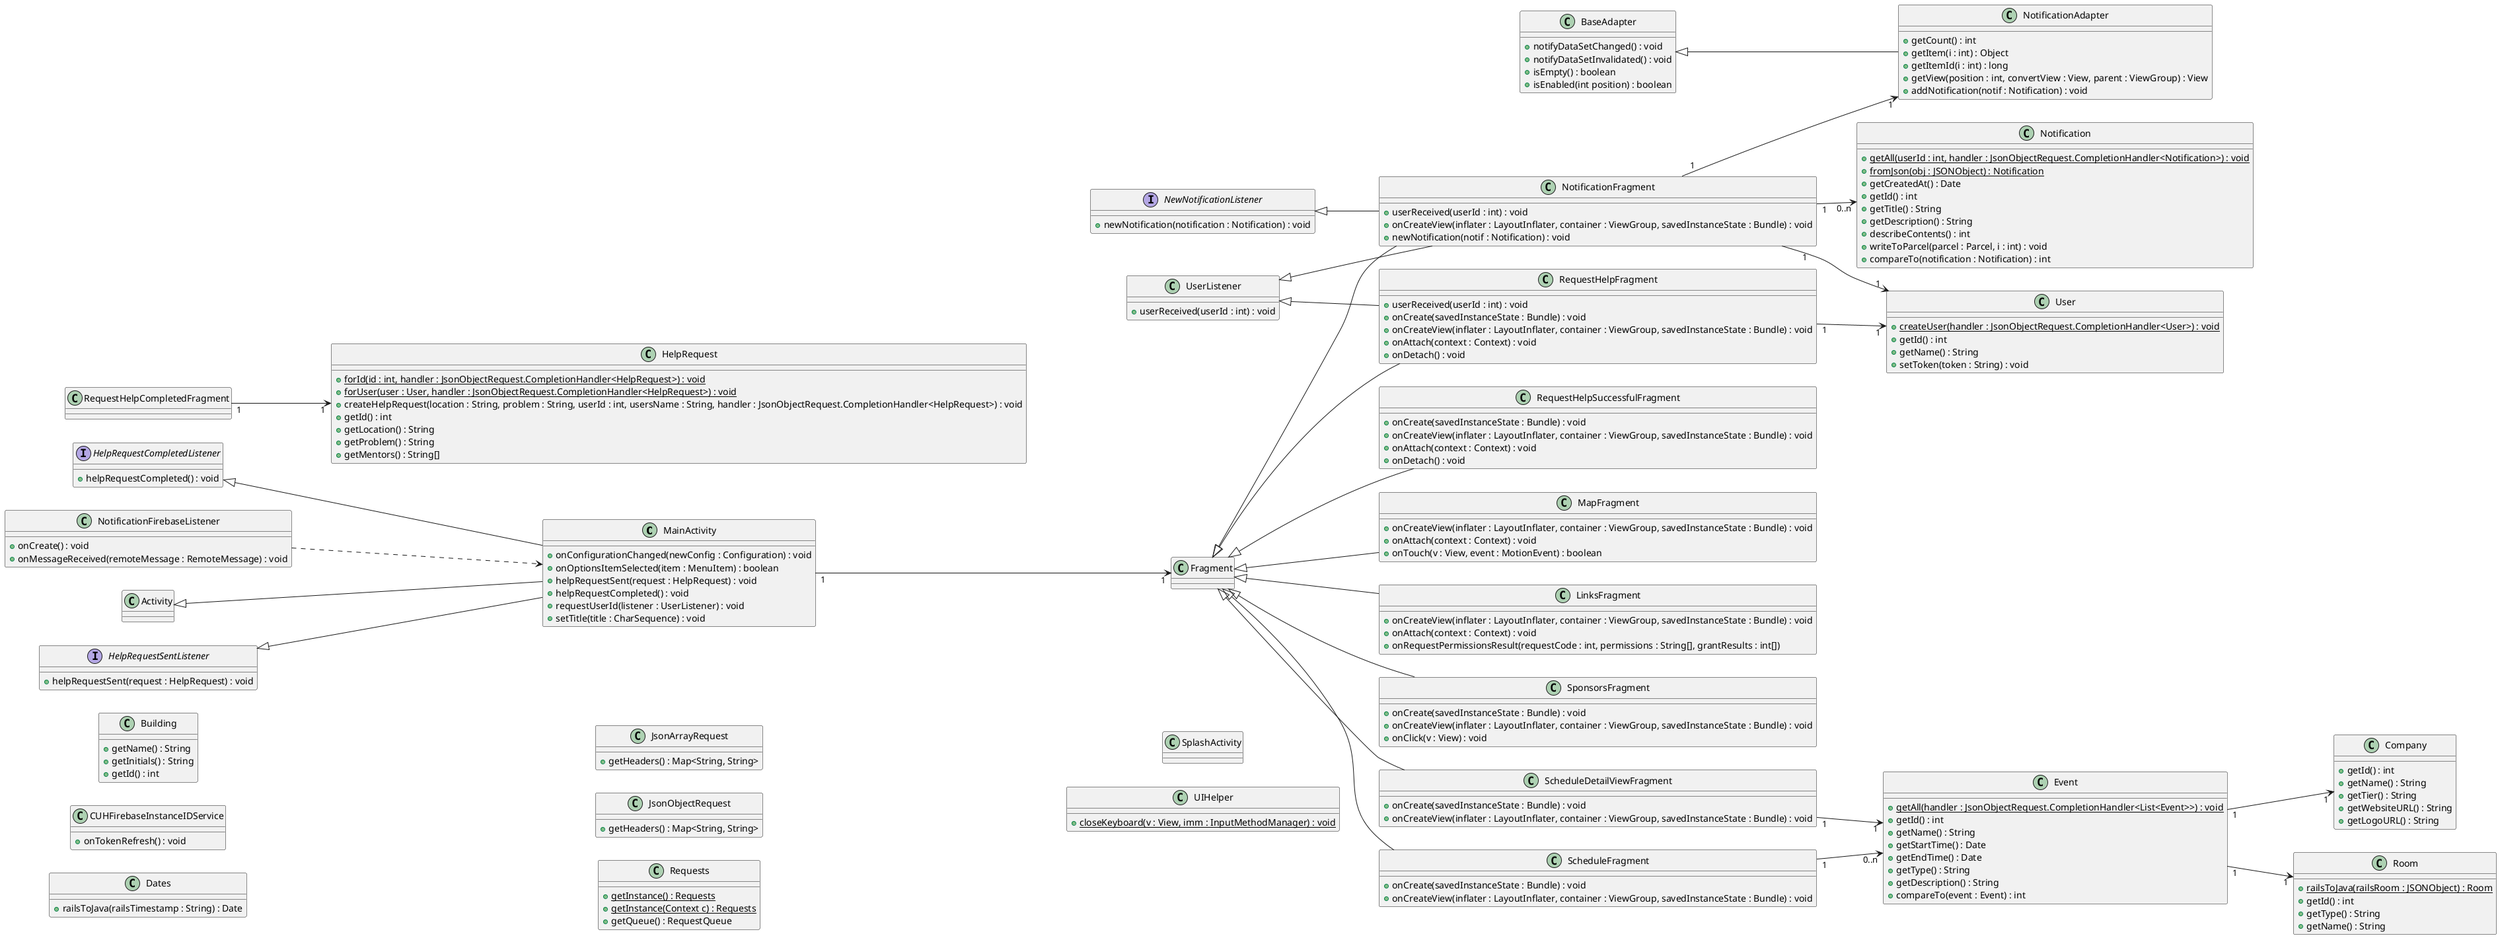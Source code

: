 @startuml
left to right direction

class MainActivity {
  + onConfigurationChanged(newConfig : Configuration) : void
  + onOptionsItemSelected(item : MenuItem) : boolean
  + helpRequestSent(request : HelpRequest) : void
  + helpRequestCompleted() : void
  + requestUserId(listener : UserListener) : void
  + setTitle(title : CharSequence) : void
}

class SponsorsFragment {
  + onCreate(savedInstanceState : Bundle) : void
  + onCreateView(inflater : LayoutInflater, container : ViewGroup, savedInstanceState : Bundle) : void
  + onClick(v : View) : void
}

class ScheduleFragment {
  + onCreate(savedInstanceState : Bundle) : void
  + onCreateView(inflater : LayoutInflater, container : ViewGroup, savedInstanceState : Bundle) : void
}

class ScheduleDetailViewFragment {
  + onCreate(savedInstanceState : Bundle) : void
  + onCreateView(inflater : LayoutInflater, container : ViewGroup, savedInstanceState : Bundle) : void
}

class RequestHelpSuccessfulFragment {
  + onCreate(savedInstanceState : Bundle) : void
  + onCreateView(inflater : LayoutInflater, container : ViewGroup, savedInstanceState : Bundle) : void
  + onAttach(context : Context) : void
  + onDetach() : void
}

class RequestHelpFragment {
  + userReceived(userId : int) : void
  + onCreate(savedInstanceState : Bundle) : void
  + onCreateView(inflater : LayoutInflater, container : ViewGroup, savedInstanceState : Bundle) : void
  + onAttach(context : Context) : void
  + onDetach() : void
}

interface HelpRequestSentListener {
  + helpRequestSent(request : HelpRequest) : void
}

interface HelpRequestCompletedListener {
  + helpRequestCompleted() : void
}

class NotificationFragment {
  + userReceived(userId : int) : void
  + onCreateView(inflater : LayoutInflater, container : ViewGroup, savedInstanceState : Bundle) : void
  + newNotification(notif : Notification) : void
}

class MapFragment {
  + onCreateView(inflater : LayoutInflater, container : ViewGroup, savedInstanceState : Bundle) : void
  + onAttach(context : Context) : void
  + onTouch(v : View, event : MotionEvent) : boolean
}

class LinksFragment {
  + onCreateView(inflater : LayoutInflater, container : ViewGroup, savedInstanceState : Bundle) : void
  + onAttach(context : Context) : void
  + onRequestPermissionsResult(requestCode : int, permissions : String[], grantResults : int[])
}

class NotificationAdapter {
  + getCount() : int
  + getItem(i : int) : Object
  + getItemId(i : int) : long
  + getView(position : int, convertView : View, parent : ViewGroup) : View
  + addNotification(notif : Notification) : void
}

class Building {
  + getName() : String
  + getInitials() : String
  + getId() : int
}

class Company {
  + getId() : int
  + getName() : String
  + getTier() : String
  + getWebsiteURL() : String
  + getLogoURL() : String
}

class Event {
  + {static} getAll(handler : JsonObjectRequest.CompletionHandler<List<Event>>) : void
  + getId() : int
  + getName() : String
  + getStartTime() : Date
  + getEndTime() : Date
  + getType() : String
  + getDescription() : String
  + compareTo(event : Event) : int
}

class HelpRequest {
  + {static} forId(id : int, handler : JsonObjectRequest.CompletionHandler<HelpRequest>) : void
  + {static} forUser(user : User, handler : JsonObjectRequest.CompletionHandler<HelpRequest>) : void
  + createHelpRequest(location : String, problem : String, userId : int, usersName : String, handler : JsonObjectRequest.CompletionHandler<HelpRequest>) : void
  + getId() : int
  + getLocation() : String
  + getProblem() : String
  + getMentors() : String[]
}

class Notification {
  + {static} getAll(userId : int, handler : JsonObjectRequest.CompletionHandler<Notification>) : void
  + {static} fromJson(obj : JSONObject) : Notification
  + getCreatedAt() : Date
  + getId() : int
  + getTitle() : String
  + getDescription() : String
  + describeContents() : int
  + writeToParcel(parcel : Parcel, i : int) : void
  + compareTo(notification : Notification) : int
}

class Room {
  + {static} railsToJava(railsRoom : JSONObject) : Room
  + getId() : int
  + getType() : String
  + getName() : String
}

class User {
  + {static} createUser(handler : JsonObjectRequest.CompletionHandler<User>) : void
  + getId() : int
  + getName() : String
  + setToken(token : String) : void
}

class CUHFirebaseInstanceIDService {
  + onTokenRefresh() : void
}

class Dates {
  + railsToJava(railsTimestamp : String) : Date
}

class JsonArrayRequest {
  + getHeaders() : Map<String, String>
}

class JsonObjectRequest {
  + getHeaders() : Map<String, String>
}

interface NewNotificationListener {
  + newNotification(notification : Notification) : void
}

class NotificationFirebaseListener {
  + onCreate() : void
  + onMessageReceived(remoteMessage : RemoteMessage) : void
}

class Requests {
  + {static} getInstance() : Requests
  + {static} getInstance(Context c) : Requests
  + getQueue() : RequestQueue
}

class SplashActivity {

}

class UIHelper {
  + {static} closeKeyboard(v : View, imm : InputMethodManager) : void
}

class UserListener {
  + userReceived(userId : int) : void
}

class BaseAdapter {
  + notifyDataSetChanged() : void
  + notifyDataSetInvalidated() : void
  + isEmpty() : boolean
  + isEnabled(int position) : boolean
}

Activity <|-- MainActivity

Fragment <|-- LinksFragment
Fragment <|-- MapFragment
Fragment <|-- NotificationFragment
Fragment <|-- RequestHelpFragment
Fragment <|-- RequestHelpSuccessfulFragment
Fragment <|-- ScheduleDetailViewFragment
Fragment <|-- ScheduleFragment
Fragment <|-- SponsorsFragment
HelpRequestSentListener <|-- MainActivity
HelpRequestCompletedListener <|-- MainActivity
NewNotificationListener <|-- NotificationFragment
UserListener <|-- RequestHelpFragment
UserListener <|-- NotificationFragment
BaseAdapter <|-- NotificationAdapter

MainActivity "1" --> "1" Fragment
Event "1" --> "1" Room
Event "1" --> "1" Company
RequestHelpFragment "1" --> "1" User
NotificationFragment "1" --> "1" User
RequestHelpCompletedFragment "1" --> "1" HelpRequest
NotificationFragment "1" --> "0..n" Notification
ScheduleFragment "1" --> "0..n" Event
ScheduleDetailViewFragment "1" --> "1" Event
NotificationFragment "1" --> "1" NotificationAdapter
NotificationFirebaseListener ..> MainActivity

@enduml
